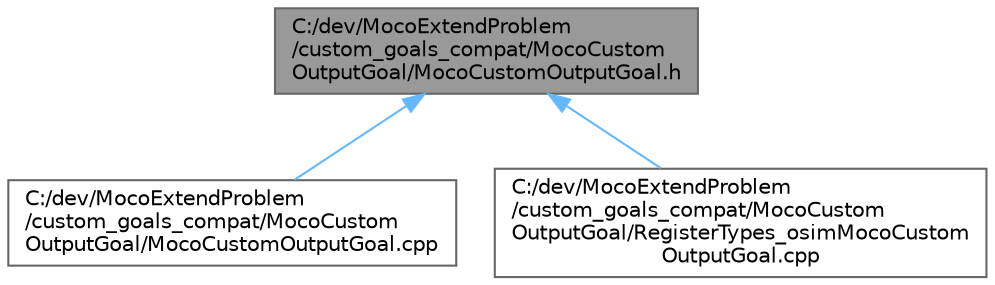 digraph "C:/dev/MocoExtendProblem/custom_goals_compat/MocoCustomOutputGoal/MocoCustomOutputGoal.h"
{
 // LATEX_PDF_SIZE
  bgcolor="transparent";
  edge [fontname=Helvetica,fontsize=10,labelfontname=Helvetica,labelfontsize=10];
  node [fontname=Helvetica,fontsize=10,shape=box,height=0.2,width=0.4];
  Node1 [id="Node000001",label="C:/dev/MocoExtendProblem\l/custom_goals_compat/MocoCustom\lOutputGoal/MocoCustomOutputGoal.h",height=0.2,width=0.4,color="gray40", fillcolor="grey60", style="filled", fontcolor="black",tooltip=" "];
  Node1 -> Node2 [id="edge1_Node000001_Node000002",dir="back",color="steelblue1",style="solid",tooltip=" "];
  Node2 [id="Node000002",label="C:/dev/MocoExtendProblem\l/custom_goals_compat/MocoCustom\lOutputGoal/MocoCustomOutputGoal.cpp",height=0.2,width=0.4,color="grey40", fillcolor="white", style="filled",URL="$_moco_custom_output_goal_8cpp.html",tooltip=" "];
  Node1 -> Node3 [id="edge2_Node000001_Node000003",dir="back",color="steelblue1",style="solid",tooltip=" "];
  Node3 [id="Node000003",label="C:/dev/MocoExtendProblem\l/custom_goals_compat/MocoCustom\lOutputGoal/RegisterTypes_osimMocoCustom\lOutputGoal.cpp",height=0.2,width=0.4,color="grey40", fillcolor="white", style="filled",URL="$_register_types__osim_moco_custom_output_goal_8cpp.html",tooltip=" "];
}
